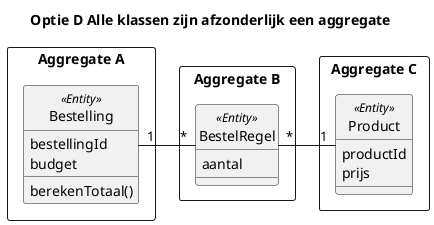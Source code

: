 @startuml
hide circle
skinparam linetype ortho

title Optie D Alle klassen zijn afzonderlijk een aggregate

rectangle "Aggregate A"{

    class Bestelling <<Entity>> {
        bestellingId
        budget
        berekenTotaal()
    }
}

rectangle "Aggregate B" {
    class BestelRegel <<Entity>> {
        aantal
    }
}

rectangle "Aggregate C" {
    class Product <<Entity>> {
        productId
        prijs
    }
}

Bestelling "1" -r- "*" BestelRegel
BestelRegel "*" -r- "1" Product

@enduml